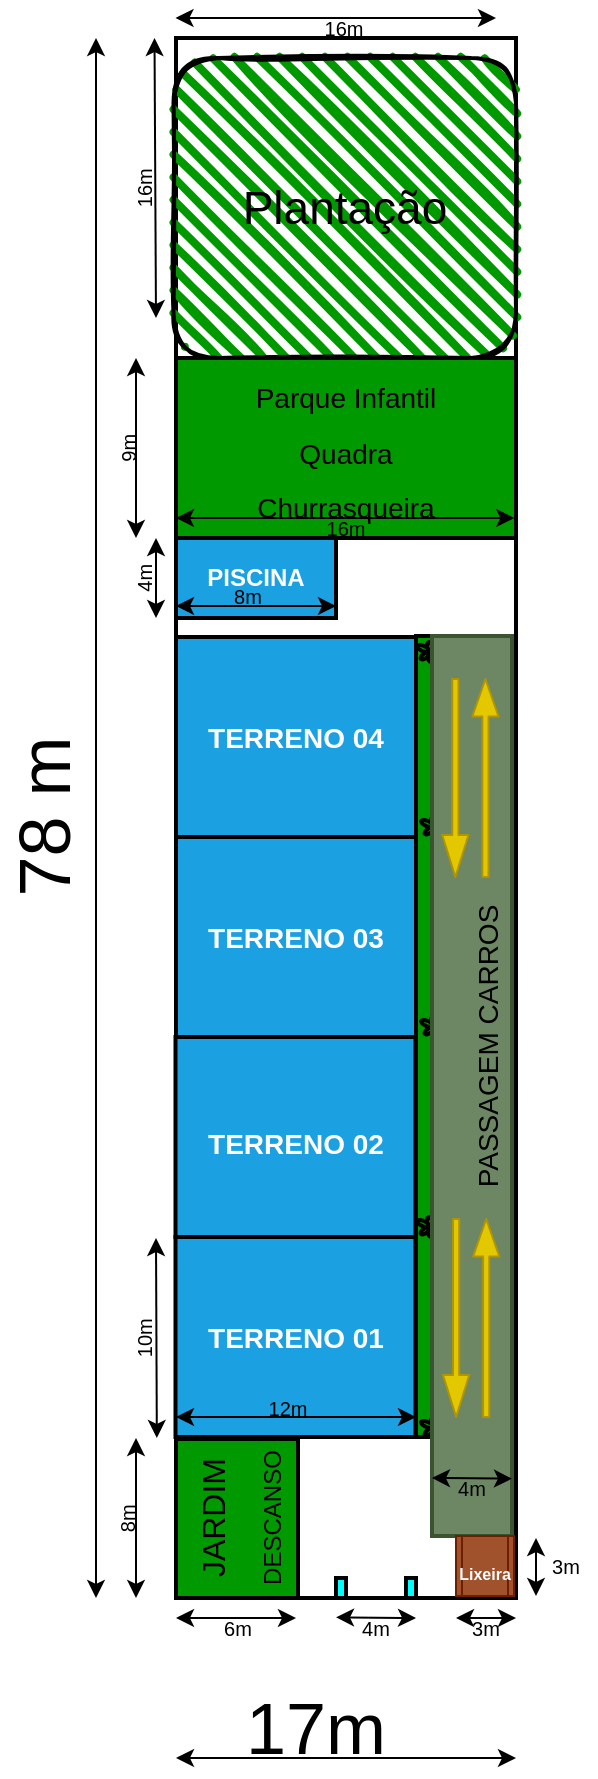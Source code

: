 <mxfile>
    <diagram id="_4CvD7FnNbYajVCgVzPE" name="terreno-geral">
        <mxGraphModel dx="1635" dy="612" grid="1" gridSize="10" guides="1" tooltips="1" connect="1" arrows="1" fold="1" page="1" pageScale="1" pageWidth="827" pageHeight="1169" math="0" shadow="0">
            <root>
                <mxCell id="0"/>
                <mxCell id="1" parent="0"/>
                <mxCell id="2" value="" style="rounded=0;whiteSpace=wrap;html=1;strokeColor=#000000;strokeWidth=2;" parent="1" vertex="1">
                    <mxGeometry x="320" y="300" width="170" height="780" as="geometry"/>
                </mxCell>
                <mxCell id="3" value="" style="endArrow=classic;startArrow=classic;html=1;" parent="1" edge="1">
                    <mxGeometry width="50" height="50" relative="1" as="geometry">
                        <mxPoint x="320" y="1160" as="sourcePoint"/>
                        <mxPoint x="490" y="1160" as="targetPoint"/>
                    </mxGeometry>
                </mxCell>
                <mxCell id="5" value="&lt;font style=&quot;font-size: 36px;&quot;&gt;17m&lt;/font&gt;" style="text;html=1;strokeColor=none;fillColor=none;align=center;verticalAlign=middle;whiteSpace=wrap;rounded=0;" parent="1" vertex="1">
                    <mxGeometry x="360" y="1130" width="60" height="30" as="geometry"/>
                </mxCell>
                <mxCell id="6" value="" style="endArrow=classic;startArrow=classic;html=1;" parent="1" edge="1">
                    <mxGeometry width="50" height="50" relative="1" as="geometry">
                        <mxPoint x="280" y="1080" as="sourcePoint"/>
                        <mxPoint x="280" y="300" as="targetPoint"/>
                    </mxGeometry>
                </mxCell>
                <mxCell id="7" value="&lt;font style=&quot;font-size: 36px;&quot;&gt;78 m&lt;/font&gt;" style="text;html=1;strokeColor=none;fillColor=none;align=center;verticalAlign=middle;whiteSpace=wrap;rounded=0;rotation=-90;" parent="1" vertex="1">
                    <mxGeometry x="187.5" y="672.5" width="132.5" height="35" as="geometry"/>
                </mxCell>
                <mxCell id="10" value="&lt;font size=&quot;1&quot;&gt;&lt;b style=&quot;font-size: 14px;&quot;&gt;TERRENO 01&lt;/b&gt;&lt;/font&gt;" style="rounded=0;whiteSpace=wrap;html=1;fontSize=8;fillColor=#1ba1e2;fontColor=#ffffff;strokeColor=#000000;strokeWidth=2;" parent="1" vertex="1">
                    <mxGeometry x="319.75" y="899.5" width="120" height="100" as="geometry"/>
                </mxCell>
                <mxCell id="11" value="&lt;span style=&quot;font-size: 23px;&quot;&gt;&lt;b style=&quot;font-size: 14px;&quot;&gt;TERRENO 02&lt;/b&gt;&lt;/span&gt;" style="rounded=0;whiteSpace=wrap;html=1;fontSize=8;fillColor=#1ba1e2;fontColor=#ffffff;strokeColor=#000000;strokeWidth=2;" parent="1" vertex="1">
                    <mxGeometry x="319.75" y="799.5" width="120" height="100" as="geometry"/>
                </mxCell>
                <mxCell id="12" value="&lt;font size=&quot;1&quot;&gt;&lt;b style=&quot;font-size: 14px;&quot;&gt;TERRENO 03&lt;br&gt;&lt;/b&gt;&lt;/font&gt;" style="rounded=0;whiteSpace=wrap;html=1;fontSize=8;fillColor=#1ba1e2;fontColor=#ffffff;strokeColor=#000000;strokeWidth=2;" parent="1" vertex="1">
                    <mxGeometry x="320" y="699.5" width="120" height="100" as="geometry"/>
                </mxCell>
                <mxCell id="13" value="&lt;font size=&quot;1&quot;&gt;&lt;b style=&quot;font-size: 14px;&quot;&gt;TERRENO 04&lt;br&gt;&lt;/b&gt;&lt;/font&gt;" style="rounded=0;whiteSpace=wrap;html=1;fontSize=8;fillColor=#1ba1e2;fontColor=#ffffff;strokeColor=#000000;strokeWidth=2;" parent="1" vertex="1">
                    <mxGeometry x="320" y="599.5" width="120" height="100" as="geometry"/>
                </mxCell>
                <mxCell id="15" value="Plantação" style="rounded=1;whiteSpace=wrap;html=1;strokeWidth=2;fillWeight=4;hachureGap=8;hachureAngle=45;fillColor=#009900;sketch=1;strokeColor=#000000;fontSize=23;" parent="1" vertex="1">
                    <mxGeometry x="318.75" y="310" width="171.25" height="150" as="geometry"/>
                </mxCell>
                <mxCell id="16" value="&lt;font style=&quot;font-size: 14px;&quot;&gt;Parque&amp;nbsp;Infantil&lt;br&gt;Quadra&lt;br&gt;Churrasqueira&lt;/font&gt;" style="rounded=0;whiteSpace=wrap;html=1;strokeColor=#000000;strokeWidth=2;fontSize=23;fillColor=#009900;" parent="1" vertex="1">
                    <mxGeometry x="320" y="460" width="170" height="90" as="geometry"/>
                </mxCell>
                <mxCell id="19" value="" style="verticalLabelPosition=bottom;html=1;verticalAlign=top;align=center;shape=mxgraph.floorplan.opening;strokeColor=#000000;strokeWidth=2;fontSize=23;fillColor=#00FFFF;" parent="1" vertex="1">
                    <mxGeometry x="400" y="1070" width="40" height="10" as="geometry"/>
                </mxCell>
                <mxCell id="22" value="" style="rounded=0;whiteSpace=wrap;html=1;strokeColor=#000000;strokeWidth=2;fontSize=23;fillColor=#009900;" parent="1" vertex="1">
                    <mxGeometry x="440" y="599" width="10" height="400.5" as="geometry"/>
                </mxCell>
                <mxCell id="23" value="" style="verticalLabelPosition=bottom;html=1;verticalAlign=top;align=center;shape=mxgraph.floorplan.plant;strokeColor=#000000;strokeWidth=2;fontSize=23;fillColor=#009900;" parent="1" vertex="1">
                    <mxGeometry x="441" y="601.5" width="12" height="10.5" as="geometry"/>
                </mxCell>
                <mxCell id="31" value="&lt;font style=&quot;&quot;&gt;&lt;span style=&quot;font-size: 16px;&quot;&gt;JARDIM&lt;/span&gt;&lt;br&gt;&lt;font style=&quot;font-size: 12px;&quot;&gt;DESCANSO&lt;/font&gt;&lt;br&gt;&lt;/font&gt;" style="rounded=0;whiteSpace=wrap;html=1;strokeColor=#000000;strokeWidth=2;fontSize=23;fillColor=#009900;rotation=-90;" parent="1" vertex="1">
                    <mxGeometry x="310.75" y="1009.75" width="79.5" height="61" as="geometry"/>
                </mxCell>
                <mxCell id="33" value="&lt;font size=&quot;1&quot;&gt;&lt;b style=&quot;font-size: 12px;&quot;&gt;PISCINA&lt;br&gt;&lt;/b&gt;&lt;/font&gt;" style="rounded=0;whiteSpace=wrap;html=1;fontSize=8;fillColor=#1ba1e2;fontColor=#ffffff;strokeColor=#000000;strokeWidth=2;" vertex="1" parent="1">
                    <mxGeometry x="320" y="550" width="80" height="40" as="geometry"/>
                </mxCell>
                <mxCell id="34" value="" style="verticalLabelPosition=bottom;html=1;verticalAlign=top;align=center;shape=mxgraph.floorplan.plant;strokeColor=#000000;strokeWidth=2;fontSize=23;fillColor=#009900;" vertex="1" parent="1">
                    <mxGeometry x="443" y="689" width="12" height="10.5" as="geometry"/>
                </mxCell>
                <mxCell id="35" value="" style="verticalLabelPosition=bottom;html=1;verticalAlign=top;align=center;shape=mxgraph.floorplan.plant;strokeColor=#000000;strokeWidth=2;fontSize=23;fillColor=#009900;" vertex="1" parent="1">
                    <mxGeometry x="443" y="789" width="12" height="10.5" as="geometry"/>
                </mxCell>
                <mxCell id="36" value="" style="verticalLabelPosition=bottom;html=1;verticalAlign=top;align=center;shape=mxgraph.floorplan.plant;strokeColor=#000000;strokeWidth=2;fontSize=23;fillColor=#009900;" vertex="1" parent="1">
                    <mxGeometry x="441" y="889" width="12" height="10.5" as="geometry"/>
                </mxCell>
                <mxCell id="37" value="" style="verticalLabelPosition=bottom;html=1;verticalAlign=top;align=center;shape=mxgraph.floorplan.plant;strokeColor=#000000;strokeWidth=2;fontSize=23;fillColor=#009900;" vertex="1" parent="1">
                    <mxGeometry x="443" y="989.5" width="12" height="10.5" as="geometry"/>
                </mxCell>
                <mxCell id="38" value="" style="rounded=0;whiteSpace=wrap;html=1;strokeColor=#3A5431;strokeWidth=2;fontSize=23;fillColor=#6d8764;fontColor=#ffffff;" vertex="1" parent="1">
                    <mxGeometry x="448" y="599" width="40" height="450" as="geometry"/>
                </mxCell>
                <mxCell id="39" value="PASSAGEM CARROS" style="text;html=1;strokeColor=none;fillColor=none;align=center;verticalAlign=middle;whiteSpace=wrap;rounded=0;fontSize=14;rotation=-90;" vertex="1" parent="1">
                    <mxGeometry x="391" y="789" width="170" height="30" as="geometry"/>
                </mxCell>
                <mxCell id="8" value="&lt;div style=&quot;line-height: 0%;&quot;&gt;&lt;span style=&quot;font-size: 8px; background-color: initial;&quot;&gt;Lixeira&lt;/span&gt;&lt;/div&gt;" style="shape=process;whiteSpace=wrap;html=1;backgroundOutline=1;fontSize=36;align=center;fillColor=#a0522d;fontColor=#ffffff;strokeColor=#6D1F00;fontStyle=1" parent="1" vertex="1">
                    <mxGeometry x="460" y="1049" width="29" height="30" as="geometry"/>
                </mxCell>
                <mxCell id="40" value="" style="endArrow=classic;startArrow=classic;html=1;fontSize=14;" edge="1" parent="1">
                    <mxGeometry width="50" height="50" relative="1" as="geometry">
                        <mxPoint x="320" y="1090" as="sourcePoint"/>
                        <mxPoint x="380" y="1090" as="targetPoint"/>
                    </mxGeometry>
                </mxCell>
                <mxCell id="41" value="&lt;font style=&quot;font-size: 10px;&quot;&gt;6m&lt;/font&gt;" style="text;html=1;strokeColor=none;fillColor=none;align=center;verticalAlign=middle;whiteSpace=wrap;rounded=0;fontSize=10;" vertex="1" parent="1">
                    <mxGeometry x="335.63" y="1090" width="29.75" height="10" as="geometry"/>
                </mxCell>
                <mxCell id="42" value="" style="endArrow=classic;startArrow=classic;html=1;fontSize=14;" edge="1" parent="1">
                    <mxGeometry width="50" height="50" relative="1" as="geometry">
                        <mxPoint x="460" y="1090" as="sourcePoint"/>
                        <mxPoint x="490" y="1090" as="targetPoint"/>
                    </mxGeometry>
                </mxCell>
                <mxCell id="43" value="&lt;font style=&quot;font-size: 10px;&quot;&gt;3m&lt;/font&gt;" style="text;html=1;strokeColor=none;fillColor=none;align=center;verticalAlign=middle;whiteSpace=wrap;rounded=0;fontSize=10;" vertex="1" parent="1">
                    <mxGeometry x="460" y="1090" width="29.75" height="10" as="geometry"/>
                </mxCell>
                <mxCell id="44" value="&lt;font style=&quot;font-size: 10px;&quot;&gt;3m&lt;/font&gt;" style="text;html=1;strokeColor=none;fillColor=none;align=center;verticalAlign=middle;whiteSpace=wrap;rounded=0;fontSize=10;" vertex="1" parent="1">
                    <mxGeometry x="500" y="1059" width="29.75" height="10" as="geometry"/>
                </mxCell>
                <mxCell id="45" value="" style="endArrow=classic;startArrow=classic;html=1;fontSize=14;" edge="1" parent="1">
                    <mxGeometry width="50" height="50" relative="1" as="geometry">
                        <mxPoint x="500" y="1079" as="sourcePoint"/>
                        <mxPoint x="500" y="1050" as="targetPoint"/>
                    </mxGeometry>
                </mxCell>
                <mxCell id="46" value="" style="endArrow=classic;startArrow=classic;html=1;fontSize=14;" edge="1" parent="1">
                    <mxGeometry width="50" height="50" relative="1" as="geometry">
                        <mxPoint x="300" y="1080" as="sourcePoint"/>
                        <mxPoint x="300" y="1000" as="targetPoint"/>
                    </mxGeometry>
                </mxCell>
                <mxCell id="47" value="&lt;font style=&quot;font-size: 10px;&quot;&gt;8m&lt;/font&gt;" style="text;html=1;strokeColor=none;fillColor=none;align=center;verticalAlign=middle;whiteSpace=wrap;rounded=0;fontSize=10;rotation=-90;" vertex="1" parent="1">
                    <mxGeometry x="281" y="1035.25" width="29.75" height="10" as="geometry"/>
                </mxCell>
                <mxCell id="48" value="" style="endArrow=classic;startArrow=classic;html=1;fontSize=14;" edge="1" parent="1">
                    <mxGeometry width="50" height="50" relative="1" as="geometry">
                        <mxPoint x="400" y="1089.67" as="sourcePoint"/>
                        <mxPoint x="440" y="1090" as="targetPoint"/>
                    </mxGeometry>
                </mxCell>
                <mxCell id="49" value="&lt;font style=&quot;font-size: 10px;&quot;&gt;4m&lt;/font&gt;" style="text;html=1;strokeColor=none;fillColor=none;align=center;verticalAlign=middle;whiteSpace=wrap;rounded=0;fontSize=10;" vertex="1" parent="1">
                    <mxGeometry x="405.13" y="1090" width="29.75" height="10" as="geometry"/>
                </mxCell>
                <mxCell id="50" value="" style="endArrow=classic;startArrow=classic;html=1;fontSize=14;" edge="1" parent="1">
                    <mxGeometry width="50" height="50" relative="1" as="geometry">
                        <mxPoint x="310.42" y="1000" as="sourcePoint"/>
                        <mxPoint x="310" y="900" as="targetPoint"/>
                    </mxGeometry>
                </mxCell>
                <mxCell id="51" value="&lt;font style=&quot;font-size: 10px;&quot;&gt;10m&lt;br&gt;&lt;/font&gt;" style="text;html=1;strokeColor=none;fillColor=none;align=center;verticalAlign=middle;whiteSpace=wrap;rounded=0;fontSize=10;rotation=-90;" vertex="1" parent="1">
                    <mxGeometry x="289" y="945" width="29.75" height="10" as="geometry"/>
                </mxCell>
                <mxCell id="53" value="" style="endArrow=classic;startArrow=classic;html=1;fontSize=14;" edge="1" parent="1">
                    <mxGeometry width="50" height="50" relative="1" as="geometry">
                        <mxPoint x="440" y="989.5" as="sourcePoint"/>
                        <mxPoint x="320" y="989.5" as="targetPoint"/>
                    </mxGeometry>
                </mxCell>
                <mxCell id="54" value="&lt;font style=&quot;font-size: 10px;&quot;&gt;12m&lt;br&gt;&lt;/font&gt;" style="text;html=1;strokeColor=none;fillColor=none;align=center;verticalAlign=middle;whiteSpace=wrap;rounded=0;fontSize=10;rotation=0;" vertex="1" parent="1">
                    <mxGeometry x="361.25" y="980" width="29.75" height="10" as="geometry"/>
                </mxCell>
                <mxCell id="56" value="" style="endArrow=classic;startArrow=classic;html=1;fontSize=14;" edge="1" parent="1">
                    <mxGeometry width="50" height="50" relative="1" as="geometry">
                        <mxPoint x="310" y="590" as="sourcePoint"/>
                        <mxPoint x="310" y="550" as="targetPoint"/>
                    </mxGeometry>
                </mxCell>
                <mxCell id="57" value="&lt;font style=&quot;font-size: 10px;&quot;&gt;4m&lt;br&gt;&lt;/font&gt;" style="text;html=1;strokeColor=none;fillColor=none;align=center;verticalAlign=middle;whiteSpace=wrap;rounded=0;fontSize=10;rotation=-90;" vertex="1" parent="1">
                    <mxGeometry x="289" y="565" width="29.75" height="10" as="geometry"/>
                </mxCell>
                <mxCell id="58" value="" style="endArrow=classic;startArrow=classic;html=1;fontSize=14;" edge="1" parent="1">
                    <mxGeometry width="50" height="50" relative="1" as="geometry">
                        <mxPoint x="400" y="584" as="sourcePoint"/>
                        <mxPoint x="320" y="584" as="targetPoint"/>
                    </mxGeometry>
                </mxCell>
                <mxCell id="59" value="&lt;font style=&quot;font-size: 10px;&quot;&gt;8m&lt;br&gt;&lt;/font&gt;" style="text;html=1;strokeColor=none;fillColor=none;align=center;verticalAlign=middle;whiteSpace=wrap;rounded=0;fontSize=10;rotation=0;" vertex="1" parent="1">
                    <mxGeometry x="341.25" y="574" width="29.75" height="10" as="geometry"/>
                </mxCell>
                <mxCell id="60" value="" style="endArrow=classic;startArrow=classic;html=1;fontSize=14;" edge="1" parent="1">
                    <mxGeometry width="50" height="50" relative="1" as="geometry">
                        <mxPoint x="300" y="550" as="sourcePoint"/>
                        <mxPoint x="300" y="460" as="targetPoint"/>
                    </mxGeometry>
                </mxCell>
                <mxCell id="61" value="&lt;font style=&quot;font-size: 10px;&quot;&gt;9m&lt;br&gt;&lt;/font&gt;" style="text;html=1;strokeColor=none;fillColor=none;align=center;verticalAlign=middle;whiteSpace=wrap;rounded=0;fontSize=10;rotation=-90;" vertex="1" parent="1">
                    <mxGeometry x="281" y="500" width="29.75" height="10" as="geometry"/>
                </mxCell>
                <mxCell id="62" value="" style="endArrow=classic;startArrow=classic;html=1;fontSize=14;exitX=0.995;exitY=0.889;exitDx=0;exitDy=0;exitPerimeter=0;" edge="1" parent="1" source="16">
                    <mxGeometry width="50" height="50" relative="1" as="geometry">
                        <mxPoint x="400" y="540" as="sourcePoint"/>
                        <mxPoint x="320" y="540" as="targetPoint"/>
                    </mxGeometry>
                </mxCell>
                <mxCell id="63" value="&lt;font style=&quot;font-size: 10px;&quot;&gt;16m&lt;br&gt;&lt;/font&gt;" style="text;html=1;strokeColor=none;fillColor=none;align=center;verticalAlign=middle;whiteSpace=wrap;rounded=0;fontSize=10;rotation=0;" vertex="1" parent="1">
                    <mxGeometry x="389.5" y="540" width="29.75" height="10" as="geometry"/>
                </mxCell>
                <mxCell id="64" value="" style="endArrow=classic;startArrow=classic;html=1;fontSize=14;" edge="1" parent="1">
                    <mxGeometry width="50" height="50" relative="1" as="geometry">
                        <mxPoint x="310" y="440" as="sourcePoint"/>
                        <mxPoint x="309.25" y="300" as="targetPoint"/>
                    </mxGeometry>
                </mxCell>
                <mxCell id="65" value="&lt;font style=&quot;font-size: 10px;&quot;&gt;16m&lt;br&gt;&lt;/font&gt;" style="text;html=1;strokeColor=none;fillColor=none;align=center;verticalAlign=middle;whiteSpace=wrap;rounded=0;fontSize=10;rotation=-90;" vertex="1" parent="1">
                    <mxGeometry x="289" y="370" width="29.75" height="10" as="geometry"/>
                </mxCell>
                <mxCell id="66" value="" style="endArrow=classic;startArrow=classic;html=1;fontSize=14;" edge="1" parent="1">
                    <mxGeometry width="50" height="50" relative="1" as="geometry">
                        <mxPoint x="480" y="290" as="sourcePoint"/>
                        <mxPoint x="319.75" y="290" as="targetPoint"/>
                    </mxGeometry>
                </mxCell>
                <mxCell id="67" value="&lt;font style=&quot;font-size: 10px;&quot;&gt;16m&lt;br&gt;&lt;/font&gt;" style="text;html=1;strokeColor=none;fillColor=none;align=center;verticalAlign=middle;whiteSpace=wrap;rounded=0;fontSize=10;rotation=0;" vertex="1" parent="1">
                    <mxGeometry x="389.25" y="290" width="29.75" height="10" as="geometry"/>
                </mxCell>
                <mxCell id="J_2PNHsaXXZXSLjZoo0P-67" value="" style="shape=flexArrow;endArrow=classic;html=1;fontSize=10;width=3.077;endSize=5.923;endWidth=9.024;fillColor=#e3c800;strokeColor=#B09500;" edge="1" parent="1">
                    <mxGeometry width="50" height="50" relative="1" as="geometry">
                        <mxPoint x="474.71" y="720" as="sourcePoint"/>
                        <mxPoint x="474.71" y="620" as="targetPoint"/>
                    </mxGeometry>
                </mxCell>
                <mxCell id="J_2PNHsaXXZXSLjZoo0P-68" value="" style="shape=flexArrow;endArrow=none;html=1;fontSize=10;width=3.077;endSize=5.923;endWidth=9.024;fillColor=#e3c800;strokeColor=#B09500;startArrow=block;endFill=0;startWidth=9.024;startSize=6.667;" edge="1" parent="1">
                    <mxGeometry width="50" height="50" relative="1" as="geometry">
                        <mxPoint x="459.67" y="720" as="sourcePoint"/>
                        <mxPoint x="459.67" y="620" as="targetPoint"/>
                    </mxGeometry>
                </mxCell>
                <mxCell id="J_2PNHsaXXZXSLjZoo0P-69" value="" style="shape=flexArrow;endArrow=classic;html=1;fontSize=10;width=3.077;endSize=5.923;endWidth=9.024;fillColor=#e3c800;strokeColor=#B09500;" edge="1" parent="1">
                    <mxGeometry width="50" height="50" relative="1" as="geometry">
                        <mxPoint x="475.1" y="990" as="sourcePoint"/>
                        <mxPoint x="475.1" y="890" as="targetPoint"/>
                    </mxGeometry>
                </mxCell>
                <mxCell id="J_2PNHsaXXZXSLjZoo0P-70" value="" style="shape=flexArrow;endArrow=none;html=1;fontSize=10;width=3.077;endSize=5.923;endWidth=9.024;fillColor=#e3c800;strokeColor=#B09500;startArrow=block;endFill=0;startWidth=9.024;startSize=6.667;" edge="1" parent="1">
                    <mxGeometry width="50" height="50" relative="1" as="geometry">
                        <mxPoint x="460.06" y="990" as="sourcePoint"/>
                        <mxPoint x="460.06" y="890" as="targetPoint"/>
                    </mxGeometry>
                </mxCell>
                <mxCell id="J_2PNHsaXXZXSLjZoo0P-71" value="" style="endArrow=classic;startArrow=classic;html=1;fontSize=14;" edge="1" parent="1">
                    <mxGeometry width="50" height="50" relative="1" as="geometry">
                        <mxPoint x="448" y="1020.0" as="sourcePoint"/>
                        <mxPoint x="488" y="1020.33" as="targetPoint"/>
                    </mxGeometry>
                </mxCell>
                <mxCell id="J_2PNHsaXXZXSLjZoo0P-72" value="&lt;font style=&quot;font-size: 10px;&quot;&gt;4m&lt;/font&gt;" style="text;html=1;strokeColor=none;fillColor=none;align=center;verticalAlign=middle;whiteSpace=wrap;rounded=0;fontSize=10;" vertex="1" parent="1">
                    <mxGeometry x="453.13" y="1020.33" width="29.75" height="10" as="geometry"/>
                </mxCell>
            </root>
        </mxGraphModel>
    </diagram>
    <diagram id="vHPRzUQfUpyOaeuc-vgx" name="casa">
        <mxGraphModel dx="774" dy="459" grid="1" gridSize="10" guides="1" tooltips="1" connect="1" arrows="1" fold="1" page="1" pageScale="1" pageWidth="827" pageHeight="1169" math="0" shadow="0">
            <root>
                <mxCell id="0"/>
                <mxCell id="1" parent="0"/>
                <mxCell id="4YEdTo5GGjnctHWbC9DN-1" value="" style="rounded=0;whiteSpace=wrap;html=1;fontSize=8;fillColor=none;fontColor=#ffffff;strokeColor=#FFFFFF;strokeWidth=2;" vertex="1" parent="1">
                    <mxGeometry x="80" y="560" width="480" height="400" as="geometry"/>
                </mxCell>
                <mxCell id="uvPNXAo0DZ0E1rXGpysp-75" value="" style="rounded=0;whiteSpace=wrap;html=1;sketch=0;strokeWidth=1;fontSize=10;fillColor=none;" vertex="1" parent="1">
                    <mxGeometry x="160" y="600" width="280" height="141.91" as="geometry"/>
                </mxCell>
                <mxCell id="uvPNXAo0DZ0E1rXGpysp-27" value="" style="rounded=0;whiteSpace=wrap;html=1;strokeWidth=3;fontSize=20;fillColor=#1ba1e2;fontColor=#ffffff;strokeColor=#006EAF;" vertex="1" parent="1">
                    <mxGeometry x="120" y="740" width="100" height="180" as="geometry"/>
                </mxCell>
                <mxCell id="DmXaB_-pC1gjIPngYmXB-1" value="" style="rounded=0;whiteSpace=wrap;html=1;fontSize=10;fillColor=#647687;fontColor=#ffffff;strokeColor=#314354;" vertex="1" parent="1">
                    <mxGeometry x="561" y="560" width="199" height="400" as="geometry"/>
                </mxCell>
                <mxCell id="DmXaB_-pC1gjIPngYmXB-2" value="PASSARELA&lt;br style=&quot;font-size: 30px;&quot;&gt;RUA" style="text;html=1;strokeColor=none;fillColor=none;align=center;verticalAlign=middle;whiteSpace=wrap;rounded=0;fontSize=30;rotation=-90;" vertex="1" parent="1">
                    <mxGeometry x="590" y="750" width="210" height="30" as="geometry"/>
                </mxCell>
                <mxCell id="DmXaB_-pC1gjIPngYmXB-3" value="" style="rounded=0;whiteSpace=wrap;html=1;fontSize=10;fillColor=#008a00;fontColor=#ffffff;strokeColor=#005700;" vertex="1" parent="1">
                    <mxGeometry x="560" y="560" width="40" height="400" as="geometry"/>
                </mxCell>
                <mxCell id="uvPNXAo0DZ0E1rXGpysp-11" value="" style="verticalLabelPosition=bottom;html=1;verticalAlign=top;align=center;shape=mxgraph.floorplan.bed_single;strokeWidth=2;fontSize=20;fillColor=none;rotation=-90;" vertex="1" parent="1">
                    <mxGeometry x="140" y="740" width="30" height="70" as="geometry"/>
                </mxCell>
                <mxCell id="uvPNXAo0DZ0E1rXGpysp-14" value="" style="verticalLabelPosition=bottom;html=1;verticalAlign=top;align=center;shape=mxgraph.floorplan.bed_single;strokeWidth=2;fontSize=20;fillColor=none;rotation=-90;" vertex="1" parent="1">
                    <mxGeometry x="140" y="795" width="30" height="70" as="geometry"/>
                </mxCell>
                <mxCell id="uvPNXAo0DZ0E1rXGpysp-23" value="" style="rounded=0;whiteSpace=wrap;html=1;strokeWidth=3;fontSize=20;fillColor=#0050ef;fontColor=#ffffff;strokeColor=#001DBC;" vertex="1" parent="1">
                    <mxGeometry x="360" y="740" width="200" height="180" as="geometry"/>
                </mxCell>
                <mxCell id="uvPNXAo0DZ0E1rXGpysp-24" value="" style="rounded=0;whiteSpace=wrap;html=1;strokeWidth=3;fontSize=20;fillColor=#a0522d;fontColor=#ffffff;strokeColor=#6D1F00;" vertex="1" parent="1">
                    <mxGeometry x="300" y="780" width="60" height="140" as="geometry"/>
                </mxCell>
                <mxCell id="uvPNXAo0DZ0E1rXGpysp-25" value="&lt;font style=&quot;font-size: 16px;&quot;&gt;Escritório&lt;/font&gt;" style="rounded=0;whiteSpace=wrap;html=1;strokeWidth=3;fontSize=20;fillColor=#f0a30a;verticalAlign=middle;spacingTop=-45;fontColor=#000000;strokeColor=#BD7000;" vertex="1" parent="1">
                    <mxGeometry x="220" y="780" width="80" height="140" as="geometry"/>
                </mxCell>
                <mxCell id="uvPNXAo0DZ0E1rXGpysp-28" value="" style="rounded=0;whiteSpace=wrap;html=1;strokeWidth=3;fontSize=20;fillColor=none;" vertex="1" parent="1">
                    <mxGeometry x="360" y="780" width="80" height="140" as="geometry"/>
                </mxCell>
                <mxCell id="uvPNXAo0DZ0E1rXGpysp-31" value="" style="verticalLabelPosition=bottom;html=1;verticalAlign=top;align=center;shape=mxgraph.floorplan.doorSlidingGlass;dx=0.25;strokeWidth=1;fontSize=20;fillColor=none;rotation=0;" vertex="1" parent="1">
                    <mxGeometry x="260" y="740" width="70" height="10" as="geometry"/>
                </mxCell>
                <mxCell id="uvPNXAo0DZ0E1rXGpysp-32" value="" style="verticalLabelPosition=bottom;html=1;verticalAlign=top;align=center;shape=mxgraph.floorplan.wall;fillColor=strokeColor;strokeWidth=1;fontSize=20;" vertex="1" parent="1">
                    <mxGeometry x="220" y="740" width="40" height="10" as="geometry"/>
                </mxCell>
                <mxCell id="uvPNXAo0DZ0E1rXGpysp-33" value="" style="verticalLabelPosition=bottom;html=1;verticalAlign=top;align=center;shape=mxgraph.floorplan.wall;fillColor=strokeColor;strokeWidth=1;fontSize=20;" vertex="1" parent="1">
                    <mxGeometry x="330" y="740" width="30" height="10" as="geometry"/>
                </mxCell>
                <mxCell id="uvPNXAo0DZ0E1rXGpysp-34" value="" style="verticalLabelPosition=middle;html=1;verticalAlign=middle;align=center;shape=mxgraph.floorplan.dresser;strokeWidth=3;fontSize=20;fillColor=none;rotation=-180;spacing=0;labelPosition=center;" vertex="1" parent="1">
                    <mxGeometry x="120" y="885" width="100" height="35" as="geometry"/>
                </mxCell>
                <mxCell id="uvPNXAo0DZ0E1rXGpysp-35" value="" style="verticalLabelPosition=bottom;html=1;verticalAlign=top;align=center;shape=mxgraph.floorplan.desk_corner;strokeWidth=1;fontSize=16;fillColor=none;rotation=-90;" vertex="1" parent="1">
                    <mxGeometry x="220" y="840" width="80" height="80" as="geometry"/>
                </mxCell>
                <mxCell id="uvPNXAo0DZ0E1rXGpysp-36" value="" style="verticalLabelPosition=bottom;html=1;verticalAlign=top;align=center;shape=mxgraph.floorplan.window;strokeWidth=1;fontSize=16;fillColor=none;" vertex="1" parent="1">
                    <mxGeometry x="300" y="919" width="60" height="10" as="geometry"/>
                </mxCell>
                <mxCell id="uvPNXAo0DZ0E1rXGpysp-37" value="" style="verticalLabelPosition=bottom;html=1;verticalAlign=top;align=center;shape=mxgraph.floorplan.windowGlider;dx=0.25;strokeWidth=1;fontSize=16;fillColor=none;rotation=90;" vertex="1" parent="1">
                    <mxGeometry x="78" y="806" width="72" height="6" as="geometry"/>
                </mxCell>
                <mxCell id="uvPNXAo0DZ0E1rXGpysp-38" value="" style="verticalLabelPosition=bottom;html=1;verticalAlign=top;align=center;shape=mxgraph.floorplan.doorLeft;aspect=fixed;strokeWidth=1;fontSize=16;fillColor=none;" vertex="1" parent="1">
                    <mxGeometry x="225" y="780" width="18.82" height="20" as="geometry"/>
                </mxCell>
                <mxCell id="uvPNXAo0DZ0E1rXGpysp-39" value="" style="verticalLabelPosition=bottom;html=1;verticalAlign=top;align=center;shape=mxgraph.floorplan.doorLeft;aspect=fixed;strokeWidth=1;fontSize=16;fillColor=none;rotation=90;" vertex="1" parent="1">
                    <mxGeometry x="200.09" y="741.91" width="18.82" height="20" as="geometry"/>
                </mxCell>
                <mxCell id="uvPNXAo0DZ0E1rXGpysp-40" value="" style="verticalLabelPosition=bottom;html=1;verticalAlign=top;align=center;shape=mxgraph.floorplan.toilet;strokeWidth=1;fontSize=16;fillColor=none;rotation=90;" vertex="1" parent="1">
                    <mxGeometry x="335" y="850" width="20" height="25" as="geometry"/>
                </mxCell>
                <mxCell id="uvPNXAo0DZ0E1rXGpysp-41" value="" style="verticalLabelPosition=bottom;html=1;verticalAlign=top;align=center;shape=mxgraph.floorplan.sink_22;strokeWidth=1;fontSize=10;fillColor=none;rotation=90;spacing=0;" vertex="1" parent="1">
                    <mxGeometry x="333" y="809" width="30" height="14" as="geometry"/>
                </mxCell>
                <mxCell id="uvPNXAo0DZ0E1rXGpysp-42" value="" style="verticalLabelPosition=bottom;html=1;verticalAlign=top;align=center;shape=mxgraph.floorplan.shower2;strokeWidth=1;fontSize=10;fillColor=none;rotation=-180;direction=west;" vertex="1" parent="1">
                    <mxGeometry x="300" y="880" width="60" height="39" as="geometry"/>
                </mxCell>
                <mxCell id="uvPNXAo0DZ0E1rXGpysp-44" value="" style="verticalLabelPosition=bottom;html=1;verticalAlign=top;align=center;shape=mxgraph.floorplan.windowGlider;dx=0.25;strokeWidth=1;fontSize=16;fillColor=none;rotation=0;" vertex="1" parent="1">
                    <mxGeometry x="225" y="920" width="72" height="6" as="geometry"/>
                </mxCell>
                <mxCell id="uvPNXAo0DZ0E1rXGpysp-46" value="" style="verticalLabelPosition=bottom;html=1;verticalAlign=top;align=center;shape=mxgraph.floorplan.window;strokeWidth=1;fontSize=16;fillColor=none;" vertex="1" parent="1">
                    <mxGeometry x="370" y="920" width="60" height="10" as="geometry"/>
                </mxCell>
                <mxCell id="uvPNXAo0DZ0E1rXGpysp-47" value="" style="verticalLabelPosition=bottom;html=1;verticalAlign=top;align=center;shape=mxgraph.floorplan.shower2;strokeWidth=1;fontSize=10;fillColor=none;rotation=-180;direction=west;" vertex="1" parent="1">
                    <mxGeometry x="360" y="881" width="80" height="39" as="geometry"/>
                </mxCell>
                <mxCell id="uvPNXAo0DZ0E1rXGpysp-48" value="" style="verticalLabelPosition=bottom;html=1;verticalAlign=top;align=center;shape=mxgraph.floorplan.toilet;strokeWidth=1;fontSize=16;fillColor=none;rotation=90;" vertex="1" parent="1">
                    <mxGeometry x="414" y="850" width="20" height="25" as="geometry"/>
                </mxCell>
                <mxCell id="uvPNXAo0DZ0E1rXGpysp-50" value="" style="verticalLabelPosition=bottom;html=1;verticalAlign=top;align=center;shape=mxgraph.floorplan.sink_double2;sketch=0;strokeWidth=1;fontSize=10;fillColor=none;rotation=90;" vertex="1" parent="1">
                    <mxGeometry x="397.5" y="804.5" width="66" height="22" as="geometry"/>
                </mxCell>
                <mxCell id="uvPNXAo0DZ0E1rXGpysp-51" value="" style="verticalLabelPosition=bottom;html=1;verticalAlign=top;align=center;shape=mxgraph.floorplan.doorLeft;aspect=fixed;sketch=0;strokeWidth=1;fontSize=10;fillColor=none;" vertex="1" parent="1">
                    <mxGeometry x="305" y="780.12" width="18.71" height="19.88" as="geometry"/>
                </mxCell>
                <mxCell id="uvPNXAo0DZ0E1rXGpysp-52" value="" style="verticalLabelPosition=bottom;html=1;verticalAlign=top;align=center;shape=mxgraph.floorplan.doorSlidingGlass;dx=0.25;sketch=0;strokeWidth=1;fontSize=10;fillColor=none;" vertex="1" parent="1">
                    <mxGeometry x="363" y="780.12" width="57" height="10" as="geometry"/>
                </mxCell>
                <mxCell id="uvPNXAo0DZ0E1rXGpysp-53" value="" style="verticalLabelPosition=bottom;html=1;verticalAlign=top;align=center;shape=mxgraph.floorplan.doorRight;aspect=fixed;sketch=0;strokeWidth=1;fontSize=10;fillColor=none;rotation=-90;" vertex="1" parent="1">
                    <mxGeometry x="363" y="741.91" width="20.5" height="21.78" as="geometry"/>
                </mxCell>
                <mxCell id="uvPNXAo0DZ0E1rXGpysp-54" value="" style="verticalLabelPosition=bottom;html=1;verticalAlign=top;align=center;shape=mxgraph.floorplan.bookcase;sketch=0;strokeWidth=1;fontSize=10;fillColor=none;rotation=90;" vertex="1" parent="1">
                    <mxGeometry x="255" y="873.25" width="75" height="13.5" as="geometry"/>
                </mxCell>
                <mxCell id="uvPNXAo0DZ0E1rXGpysp-55" value="" style="verticalLabelPosition=bottom;html=1;verticalAlign=top;align=center;shape=mxgraph.floorplan.bed_double;sketch=0;strokeWidth=1;fontSize=10;fillColor=none;rotation=-180;" vertex="1" parent="1">
                    <mxGeometry x="480" y="820" width="70" height="90" as="geometry"/>
                </mxCell>
                <mxCell id="uvPNXAo0DZ0E1rXGpysp-56" value="" style="verticalLabelPosition=bottom;html=1;verticalAlign=top;align=center;shape=mxgraph.floorplan.dresser;sketch=0;strokeWidth=1;fontSize=10;fillColor=none;rotation=-90;" vertex="1" parent="1">
                    <mxGeometry x="388" y="838" width="134" height="25" as="geometry"/>
                </mxCell>
                <mxCell id="uvPNXAo0DZ0E1rXGpysp-57" value="" style="verticalLabelPosition=bottom;html=1;verticalAlign=top;align=center;shape=mxgraph.floorplan.desk_corner_2;sketch=0;strokeWidth=1;fontSize=10;fillColor=none;rotation=90;" vertex="1" parent="1">
                    <mxGeometry x="491" y="712" width="40" height="100" as="geometry"/>
                </mxCell>
                <mxCell id="uvPNXAo0DZ0E1rXGpysp-58" value="" style="verticalLabelPosition=bottom;html=1;verticalAlign=top;align=center;shape=mxgraph.floorplan.windowGlider;dx=0.25;sketch=0;strokeWidth=1;fontSize=10;fillColor=none;" vertex="1" parent="1">
                    <mxGeometry x="465" y="920" width="95" height="10" as="geometry"/>
                </mxCell>
                <mxCell id="uvPNXAo0DZ0E1rXGpysp-59" value="" style="verticalLabelPosition=bottom;html=1;verticalAlign=top;align=center;shape=mxgraph.floorplan.windowGlider;dx=0.25;sketch=0;strokeWidth=1;fontSize=10;fillColor=none;rotation=-90;" vertex="1" parent="1">
                    <mxGeometry x="520" y="795.5" width="95" height="10" as="geometry"/>
                </mxCell>
                <mxCell id="uvPNXAo0DZ0E1rXGpysp-67" value="" style="group;rotation=-90;" vertex="1" connectable="0" parent="1">
                    <mxGeometry x="277.91" y="650.95" width="70" height="40" as="geometry"/>
                </mxCell>
                <mxCell id="uvPNXAo0DZ0E1rXGpysp-60" value="" style="verticalLabelPosition=bottom;html=1;verticalAlign=top;align=center;shape=mxgraph.floorplan.chair;shadow=0;sketch=0;strokeWidth=1;fontSize=10;fillColor=none;rotation=-90;" vertex="1" parent="uvPNXAo0DZ0E1rXGpysp-67">
                    <mxGeometry x="13" y="20" width="14" height="14.857" as="geometry"/>
                </mxCell>
                <mxCell id="uvPNXAo0DZ0E1rXGpysp-61" value="" style="verticalLabelPosition=bottom;html=1;verticalAlign=top;align=center;shape=mxgraph.floorplan.chair;shadow=0;direction=west;sketch=0;strokeWidth=1;fontSize=10;fillColor=none;rotation=-90;" vertex="1" parent="uvPNXAo0DZ0E1rXGpysp-67">
                    <mxGeometry x="36" y="20" width="14" height="14.857" as="geometry"/>
                </mxCell>
                <mxCell id="uvPNXAo0DZ0E1rXGpysp-62" value="" style="verticalLabelPosition=bottom;html=1;verticalAlign=top;align=center;shape=mxgraph.floorplan.chair;shadow=0;direction=north;sketch=0;strokeWidth=1;fontSize=10;fillColor=none;rotation=-90;" vertex="1" parent="uvPNXAo0DZ0E1rXGpysp-67">
                    <mxGeometry x="24" y="39" width="18.2" height="11.429" as="geometry"/>
                </mxCell>
                <mxCell id="uvPNXAo0DZ0E1rXGpysp-63" value="" style="verticalLabelPosition=bottom;html=1;verticalAlign=top;align=center;shape=mxgraph.floorplan.chair;shadow=0;direction=south;sketch=0;strokeWidth=1;fontSize=10;fillColor=none;rotation=-90;" vertex="1" parent="uvPNXAo0DZ0E1rXGpysp-67">
                    <mxGeometry x="24" y="-20" width="18.2" height="11.429" as="geometry"/>
                </mxCell>
                <mxCell id="uvPNXAo0DZ0E1rXGpysp-64" value="" style="verticalLabelPosition=bottom;html=1;verticalAlign=top;align=center;shape=mxgraph.floorplan.chair;shadow=0;sketch=0;strokeWidth=1;fontSize=10;fillColor=none;rotation=-90;" vertex="1" parent="uvPNXAo0DZ0E1rXGpysp-67">
                    <mxGeometry x="13" y="-4" width="14" height="14.857" as="geometry"/>
                </mxCell>
                <mxCell id="uvPNXAo0DZ0E1rXGpysp-65" value="" style="verticalLabelPosition=bottom;html=1;verticalAlign=top;align=center;shape=mxgraph.floorplan.chair;shadow=0;direction=west;sketch=0;strokeWidth=1;fontSize=10;fillColor=none;rotation=-90;" vertex="1" parent="uvPNXAo0DZ0E1rXGpysp-67">
                    <mxGeometry x="36" y="-4" width="14" height="14.857" as="geometry"/>
                </mxCell>
                <mxCell id="uvPNXAo0DZ0E1rXGpysp-66" value="" style="shape=rect;shadow=0;sketch=0;strokeWidth=1;fontSize=10;fillColor=none;rotation=-90;" vertex="1" parent="uvPNXAo0DZ0E1rXGpysp-67">
                    <mxGeometry x="4" y="1" width="56" height="28.571" as="geometry"/>
                </mxCell>
                <mxCell id="uvPNXAo0DZ0E1rXGpysp-69" value="" style="verticalLabelPosition=bottom;html=1;verticalAlign=top;align=center;shape=mxgraph.floorplan.flat_tv;sketch=0;strokeWidth=1;fontSize=10;fillColor=none;rotation=-180;" vertex="1" parent="1">
                    <mxGeometry x="378.75" y="720" width="50" height="10" as="geometry"/>
                </mxCell>
                <mxCell id="uvPNXAo0DZ0E1rXGpysp-70" value="" style="verticalLabelPosition=bottom;html=1;verticalAlign=top;align=center;shape=mxgraph.floorplan.range_2;sketch=0;strokeWidth=1;fontSize=10;fillColor=none;rotation=-180;" vertex="1" parent="1">
                    <mxGeometry x="170.09" y="712" width="30" height="20" as="geometry"/>
                </mxCell>
                <mxCell id="uvPNXAo0DZ0E1rXGpysp-71" value="" style="verticalLabelPosition=bottom;html=1;verticalAlign=top;align=center;shape=mxgraph.floorplan.refrigerator;sketch=0;strokeWidth=1;fontSize=10;fillColor=none;rotation=-180;" vertex="1" parent="1">
                    <mxGeometry x="203" y="716" width="24" height="18" as="geometry"/>
                </mxCell>
                <mxCell id="uvPNXAo0DZ0E1rXGpysp-72" value="" style="verticalLabelPosition=bottom;html=1;verticalAlign=top;align=center;shape=mxgraph.floorplan.couch;sketch=0;strokeWidth=1;fontSize=10;fillColor=none;" vertex="1" parent="1">
                    <mxGeometry x="367" y="610" width="67.5" height="20" as="geometry"/>
                </mxCell>
                <mxCell id="uvPNXAo0DZ0E1rXGpysp-77" value="GARAGEM" style="text;html=1;strokeColor=none;fillColor=none;align=center;verticalAlign=middle;whiteSpace=wrap;rounded=0;sketch=0;strokeWidth=1;fontSize=10;" vertex="1" parent="1">
                    <mxGeometry x="480" y="645.95" width="60" height="30" as="geometry"/>
                </mxCell>
                <mxCell id="uvPNXAo0DZ0E1rXGpysp-78" value="" style="verticalLabelPosition=bottom;html=1;verticalAlign=top;align=center;shape=mxgraph.floorplan.table;sketch=0;strokeWidth=1;fontSize=10;fillColor=none;" vertex="1" parent="1">
                    <mxGeometry x="370" y="640" width="60" height="59.05" as="geometry"/>
                </mxCell>
                <mxCell id="uvPNXAo0DZ0E1rXGpysp-79" value="" style="verticalLabelPosition=bottom;html=1;verticalAlign=top;align=center;shape=mxgraph.floorplan.desk_corner_2;sketch=0;strokeWidth=1;fontSize=10;fillColor=none;rotation=90;" vertex="1" parent="1">
                    <mxGeometry x="194.45" y="677.6" width="92.5" height="30" as="geometry"/>
                </mxCell>
                <mxCell id="uvPNXAo0DZ0E1rXGpysp-81" value="" style="verticalLabelPosition=bottom;html=1;verticalAlign=top;align=center;shape=mxgraph.floorplan.doorSlidingGlass;dx=0.25;sketch=0;strokeWidth=1;fontSize=10;fillColor=none;" vertex="1" parent="1">
                    <mxGeometry x="262.36" y="590" width="104" height="10" as="geometry"/>
                </mxCell>
                <mxCell id="uvPNXAo0DZ0E1rXGpysp-82" value="" style="verticalLabelPosition=bottom;html=1;verticalAlign=top;align=center;shape=mxgraph.floorplan.windowGlider;dx=0.25;sketch=0;strokeWidth=1;fontSize=10;fillColor=none;rotation=90;" vertex="1" parent="1">
                    <mxGeometry x="397.5" y="667.6" width="100" height="10" as="geometry"/>
                </mxCell>
                <mxCell id="uvPNXAo0DZ0E1rXGpysp-83" value="" style="verticalLabelPosition=bottom;html=1;verticalAlign=top;align=center;shape=mxgraph.floorplan.doorSlidingGlass;dx=0.25;sketch=0;strokeWidth=1;fontSize=10;fillColor=none;rotation=90;" vertex="1" parent="1">
                    <mxGeometry x="124" y="626" width="62" height="10" as="geometry"/>
                </mxCell>
                <mxCell id="uvPNXAo0DZ0E1rXGpysp-86" value="LAVANDERIA" style="text;html=1;strokeColor=none;fillColor=none;align=center;verticalAlign=middle;whiteSpace=wrap;rounded=0;sketch=0;strokeWidth=1;fontSize=10;rotation=-30;" vertex="1" parent="1">
                    <mxGeometry x="84" y="677.6" width="60" height="30" as="geometry"/>
                </mxCell>
                <mxCell id="rbv6xEg_YgiYTgb4XHiP-1" value="CORREDOR" style="text;html=1;strokeColor=none;fillColor=none;align=center;verticalAlign=middle;whiteSpace=wrap;rounded=0;sketch=0;strokeWidth=1;fontSize=10;" vertex="1" parent="1">
                    <mxGeometry x="262.5" y="750.12" width="60" height="30" as="geometry"/>
                </mxCell>
                <mxCell id="rbv6xEg_YgiYTgb4XHiP-2" value="SUITE" style="text;html=1;strokeColor=none;fillColor=none;align=center;verticalAlign=middle;whiteSpace=wrap;rounded=0;sketch=0;strokeWidth=1;fontSize=10;" vertex="1" parent="1">
                    <mxGeometry x="355" y="812" width="60" height="30" as="geometry"/>
                </mxCell>
                <mxCell id="rbv6xEg_YgiYTgb4XHiP-3" value="GUARDA ROUPAS" style="text;html=1;strokeColor=none;fillColor=none;align=center;verticalAlign=middle;whiteSpace=wrap;rounded=0;sketch=0;strokeWidth=1;fontSize=10;fontStyle=1" vertex="1" parent="1">
                    <mxGeometry x="125" y="887.5" width="95" height="30" as="geometry"/>
                </mxCell>
                <mxCell id="rbv6xEg_YgiYTgb4XHiP-5" value="GUARDA ROUPAS" style="text;html=1;strokeColor=none;fillColor=none;align=center;verticalAlign=middle;whiteSpace=wrap;rounded=0;sketch=0;strokeWidth=1;fontSize=10;fontStyle=1;rotation=-90;" vertex="1" parent="1">
                    <mxGeometry x="407.5" y="845" width="95" height="30" as="geometry"/>
                </mxCell>
                <mxCell id="rbv6xEg_YgiYTgb4XHiP-6" value="JARDIM" style="text;html=1;strokeColor=none;fillColor=none;align=center;verticalAlign=middle;whiteSpace=wrap;rounded=0;sketch=0;strokeWidth=1;fontSize=24;rotation=-90;fontStyle=1" vertex="1" parent="1">
                    <mxGeometry x="550" y="667.6" width="60" height="30" as="geometry"/>
                </mxCell>
            </root>
        </mxGraphModel>
    </diagram>
</mxfile>